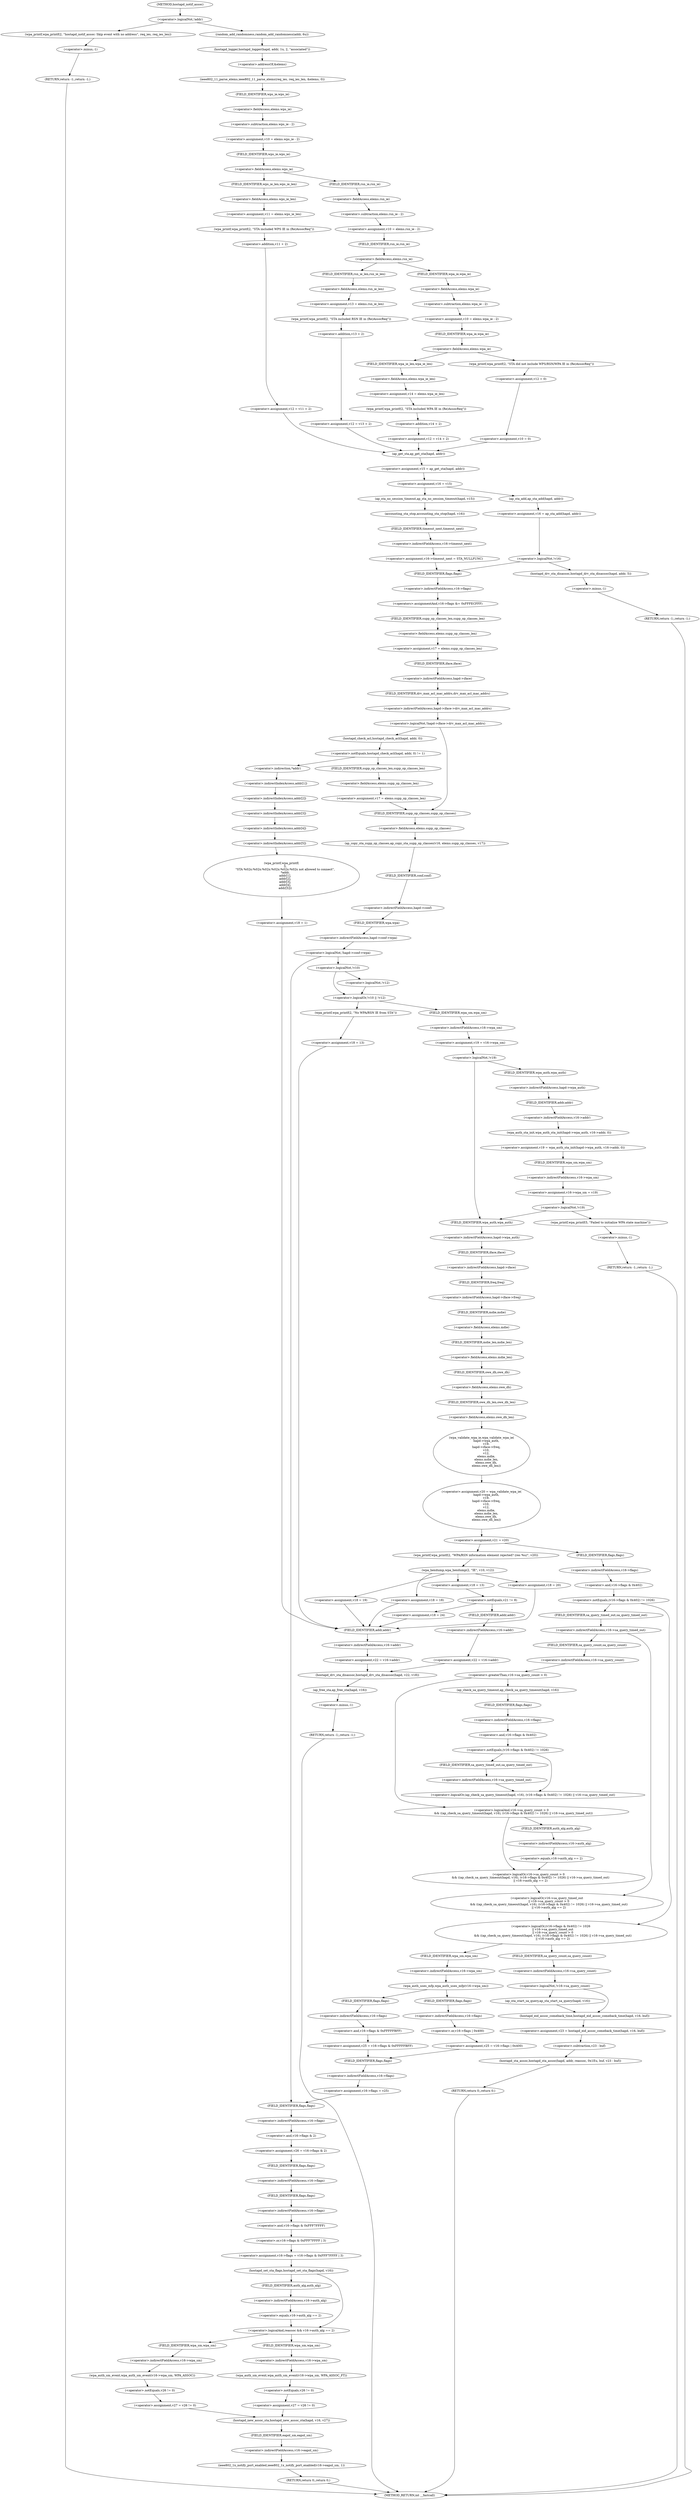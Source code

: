 digraph hostapd_notif_assoc {  
"1000147" [label = "(<operator>.logicalNot,!addr)" ]
"1000150" [label = "(wpa_printf,wpa_printf(2, \"hostapd_notif_assoc: Skip event with no address\", req_ies, req_ies_len))" ]
"1000155" [label = "(RETURN,return -1;,return -1;)" ]
"1000156" [label = "(<operator>.minus,-1)" ]
"1000158" [label = "(random_add_randomness,random_add_randomness(addr, 6u))" ]
"1000161" [label = "(hostapd_logger,hostapd_logger(hapd, addr, 1u, 2, \"associated\"))" ]
"1000167" [label = "(ieee802_11_parse_elems,ieee802_11_parse_elems(req_ies, req_ies_len, &elems, 0))" ]
"1000170" [label = "(<operator>.addressOf,&elems)" ]
"1000173" [label = "(<operator>.assignment,v10 = elems.wps_ie - 2)" ]
"1000175" [label = "(<operator>.subtraction,elems.wps_ie - 2)" ]
"1000176" [label = "(<operator>.fieldAccess,elems.wps_ie)" ]
"1000178" [label = "(FIELD_IDENTIFIER,wps_ie,wps_ie)" ]
"1000181" [label = "(<operator>.fieldAccess,elems.wps_ie)" ]
"1000183" [label = "(FIELD_IDENTIFIER,wps_ie,wps_ie)" ]
"1000185" [label = "(<operator>.assignment,v11 = elems.wps_ie_len)" ]
"1000187" [label = "(<operator>.fieldAccess,elems.wps_ie_len)" ]
"1000189" [label = "(FIELD_IDENTIFIER,wps_ie_len,wps_ie_len)" ]
"1000190" [label = "(wpa_printf,wpa_printf(2, \"STA included WPS IE in (Re)AssocReq\"))" ]
"1000193" [label = "(<operator>.assignment,v12 = v11 + 2)" ]
"1000195" [label = "(<operator>.addition,v11 + 2)" ]
"1000200" [label = "(<operator>.assignment,v10 = elems.rsn_ie - 2)" ]
"1000202" [label = "(<operator>.subtraction,elems.rsn_ie - 2)" ]
"1000203" [label = "(<operator>.fieldAccess,elems.rsn_ie)" ]
"1000205" [label = "(FIELD_IDENTIFIER,rsn_ie,rsn_ie)" ]
"1000208" [label = "(<operator>.fieldAccess,elems.rsn_ie)" ]
"1000210" [label = "(FIELD_IDENTIFIER,rsn_ie,rsn_ie)" ]
"1000212" [label = "(<operator>.assignment,v13 = elems.rsn_ie_len)" ]
"1000214" [label = "(<operator>.fieldAccess,elems.rsn_ie_len)" ]
"1000216" [label = "(FIELD_IDENTIFIER,rsn_ie_len,rsn_ie_len)" ]
"1000217" [label = "(wpa_printf,wpa_printf(2, \"STA included RSN IE in (Re)AssocReq\"))" ]
"1000220" [label = "(<operator>.assignment,v12 = v13 + 2)" ]
"1000222" [label = "(<operator>.addition,v13 + 2)" ]
"1000227" [label = "(<operator>.assignment,v10 = elems.wpa_ie - 2)" ]
"1000229" [label = "(<operator>.subtraction,elems.wpa_ie - 2)" ]
"1000230" [label = "(<operator>.fieldAccess,elems.wpa_ie)" ]
"1000232" [label = "(FIELD_IDENTIFIER,wpa_ie,wpa_ie)" ]
"1000235" [label = "(<operator>.fieldAccess,elems.wpa_ie)" ]
"1000237" [label = "(FIELD_IDENTIFIER,wpa_ie,wpa_ie)" ]
"1000239" [label = "(<operator>.assignment,v14 = elems.wpa_ie_len)" ]
"1000241" [label = "(<operator>.fieldAccess,elems.wpa_ie_len)" ]
"1000243" [label = "(FIELD_IDENTIFIER,wpa_ie_len,wpa_ie_len)" ]
"1000244" [label = "(wpa_printf,wpa_printf(2, \"STA included WPA IE in (Re)AssocReq\"))" ]
"1000247" [label = "(<operator>.assignment,v12 = v14 + 2)" ]
"1000249" [label = "(<operator>.addition,v14 + 2)" ]
"1000254" [label = "(wpa_printf,wpa_printf(2, \"STA did not include WPS/RSN/WPA IE in (Re)AssocReq\"))" ]
"1000257" [label = "(<operator>.assignment,v12 = 0)" ]
"1000260" [label = "(<operator>.assignment,v10 = 0)" ]
"1000263" [label = "(<operator>.assignment,v15 = ap_get_sta(hapd, addr))" ]
"1000265" [label = "(ap_get_sta,ap_get_sta(hapd, addr))" ]
"1000268" [label = "(<operator>.assignment,v16 = v15)" ]
"1000274" [label = "(ap_sta_no_session_timeout,ap_sta_no_session_timeout(hapd, v15))" ]
"1000277" [label = "(accounting_sta_stop,accounting_sta_stop(hapd, v16))" ]
"1000280" [label = "(<operator>.assignment,v16->timeout_next = STA_NULLFUNC)" ]
"1000281" [label = "(<operator>.indirectFieldAccess,v16->timeout_next)" ]
"1000283" [label = "(FIELD_IDENTIFIER,timeout_next,timeout_next)" ]
"1000287" [label = "(<operator>.assignment,v16 = ap_sta_add(hapd, addr))" ]
"1000289" [label = "(ap_sta_add,ap_sta_add(hapd, addr))" ]
"1000293" [label = "(<operator>.logicalNot,!v16)" ]
"1000296" [label = "(hostapd_drv_sta_disassoc,hostapd_drv_sta_disassoc(hapd, addr, 5))" ]
"1000300" [label = "(RETURN,return -1;,return -1;)" ]
"1000301" [label = "(<operator>.minus,-1)" ]
"1000303" [label = "(<operators>.assignmentAnd,v16->flags &= 0xFFFECFFF)" ]
"1000304" [label = "(<operator>.indirectFieldAccess,v16->flags)" ]
"1000306" [label = "(FIELD_IDENTIFIER,flags,flags)" ]
"1000308" [label = "(<operator>.assignment,v17 = elems.supp_op_classes_len)" ]
"1000310" [label = "(<operator>.fieldAccess,elems.supp_op_classes_len)" ]
"1000312" [label = "(FIELD_IDENTIFIER,supp_op_classes_len,supp_op_classes_len)" ]
"1000314" [label = "(<operator>.logicalNot,!hapd->iface->drv_max_acl_mac_addrs)" ]
"1000315" [label = "(<operator>.indirectFieldAccess,hapd->iface->drv_max_acl_mac_addrs)" ]
"1000316" [label = "(<operator>.indirectFieldAccess,hapd->iface)" ]
"1000318" [label = "(FIELD_IDENTIFIER,iface,iface)" ]
"1000319" [label = "(FIELD_IDENTIFIER,drv_max_acl_mac_addrs,drv_max_acl_mac_addrs)" ]
"1000322" [label = "(<operator>.notEquals,hostapd_check_acl(hapd, addr, 0) != 1)" ]
"1000323" [label = "(hostapd_check_acl,hostapd_check_acl(hapd, addr, 0))" ]
"1000329" [label = "(wpa_printf,wpa_printf(\n        3,\n        \"STA %02x:%02x:%02x:%02x:%02x:%02x not allowed to connect\",\n        *addr,\n        addr[1],\n        addr[2],\n        addr[3],\n        addr[4],\n        addr[5]))" ]
"1000332" [label = "(<operator>.indirection,*addr)" ]
"1000334" [label = "(<operator>.indirectIndexAccess,addr[1])" ]
"1000337" [label = "(<operator>.indirectIndexAccess,addr[2])" ]
"1000340" [label = "(<operator>.indirectIndexAccess,addr[3])" ]
"1000343" [label = "(<operator>.indirectIndexAccess,addr[4])" ]
"1000346" [label = "(<operator>.indirectIndexAccess,addr[5])" ]
"1000349" [label = "(<operator>.assignment,v18 = 1)" ]
"1000353" [label = "(<operator>.assignment,v17 = elems.supp_op_classes_len)" ]
"1000355" [label = "(<operator>.fieldAccess,elems.supp_op_classes_len)" ]
"1000357" [label = "(FIELD_IDENTIFIER,supp_op_classes_len,supp_op_classes_len)" ]
"1000358" [label = "(ap_copy_sta_supp_op_classes,ap_copy_sta_supp_op_classes(v16, elems.supp_op_classes, v17))" ]
"1000360" [label = "(<operator>.fieldAccess,elems.supp_op_classes)" ]
"1000362" [label = "(FIELD_IDENTIFIER,supp_op_classes,supp_op_classes)" ]
"1000365" [label = "(<operator>.logicalNot,!hapd->conf->wpa)" ]
"1000366" [label = "(<operator>.indirectFieldAccess,hapd->conf->wpa)" ]
"1000367" [label = "(<operator>.indirectFieldAccess,hapd->conf)" ]
"1000369" [label = "(FIELD_IDENTIFIER,conf,conf)" ]
"1000370" [label = "(FIELD_IDENTIFIER,wpa,wpa)" ]
"1000373" [label = "(<operator>.assignment,v26 = v16->flags & 2)" ]
"1000375" [label = "(<operator>.and,v16->flags & 2)" ]
"1000376" [label = "(<operator>.indirectFieldAccess,v16->flags)" ]
"1000378" [label = "(FIELD_IDENTIFIER,flags,flags)" ]
"1000380" [label = "(<operator>.assignment,v16->flags = v16->flags & 0xFFF7FFFF | 3)" ]
"1000381" [label = "(<operator>.indirectFieldAccess,v16->flags)" ]
"1000383" [label = "(FIELD_IDENTIFIER,flags,flags)" ]
"1000384" [label = "(<operator>.or,v16->flags & 0xFFF7FFFF | 3)" ]
"1000385" [label = "(<operator>.and,v16->flags & 0xFFF7FFFF)" ]
"1000386" [label = "(<operator>.indirectFieldAccess,v16->flags)" ]
"1000388" [label = "(FIELD_IDENTIFIER,flags,flags)" ]
"1000391" [label = "(hostapd_set_sta_flags,hostapd_set_sta_flags(hapd, v16))" ]
"1000395" [label = "(<operator>.logicalAnd,reassoc && v16->auth_alg == 2)" ]
"1000397" [label = "(<operator>.equals,v16->auth_alg == 2)" ]
"1000398" [label = "(<operator>.indirectFieldAccess,v16->auth_alg)" ]
"1000400" [label = "(FIELD_IDENTIFIER,auth_alg,auth_alg)" ]
"1000403" [label = "(wpa_auth_sm_event,wpa_auth_sm_event(v16->wpa_sm, WPA_ASSOC_FT))" ]
"1000404" [label = "(<operator>.indirectFieldAccess,v16->wpa_sm)" ]
"1000406" [label = "(FIELD_IDENTIFIER,wpa_sm,wpa_sm)" ]
"1000408" [label = "(<operator>.assignment,v27 = v26 != 0)" ]
"1000410" [label = "(<operator>.notEquals,v26 != 0)" ]
"1000415" [label = "(wpa_auth_sm_event,wpa_auth_sm_event(v16->wpa_sm, WPA_ASSOC))" ]
"1000416" [label = "(<operator>.indirectFieldAccess,v16->wpa_sm)" ]
"1000418" [label = "(FIELD_IDENTIFIER,wpa_sm,wpa_sm)" ]
"1000420" [label = "(<operator>.assignment,v27 = v26 != 0)" ]
"1000422" [label = "(<operator>.notEquals,v26 != 0)" ]
"1000425" [label = "(hostapd_new_assoc_sta,hostapd_new_assoc_sta(hapd, v16, v27))" ]
"1000429" [label = "(ieee802_1x_notify_port_enabled,ieee802_1x_notify_port_enabled(v16->eapol_sm, 1))" ]
"1000430" [label = "(<operator>.indirectFieldAccess,v16->eapol_sm)" ]
"1000432" [label = "(FIELD_IDENTIFIER,eapol_sm,eapol_sm)" ]
"1000434" [label = "(RETURN,return 0;,return 0;)" ]
"1000437" [label = "(<operator>.logicalOr,!v10 || !v12)" ]
"1000438" [label = "(<operator>.logicalNot,!v10)" ]
"1000440" [label = "(<operator>.logicalNot,!v12)" ]
"1000443" [label = "(wpa_printf,wpa_printf(2, \"No WPA/RSN IE from STA\"))" ]
"1000446" [label = "(<operator>.assignment,v18 = 13)" ]
"1000450" [label = "(<operator>.assignment,v19 = v16->wpa_sm)" ]
"1000452" [label = "(<operator>.indirectFieldAccess,v16->wpa_sm)" ]
"1000454" [label = "(FIELD_IDENTIFIER,wpa_sm,wpa_sm)" ]
"1000456" [label = "(<operator>.logicalNot,!v19)" ]
"1000459" [label = "(<operator>.assignment,v19 = wpa_auth_sta_init(hapd->wpa_auth, v16->addr, 0))" ]
"1000461" [label = "(wpa_auth_sta_init,wpa_auth_sta_init(hapd->wpa_auth, v16->addr, 0))" ]
"1000462" [label = "(<operator>.indirectFieldAccess,hapd->wpa_auth)" ]
"1000464" [label = "(FIELD_IDENTIFIER,wpa_auth,wpa_auth)" ]
"1000465" [label = "(<operator>.indirectFieldAccess,v16->addr)" ]
"1000467" [label = "(FIELD_IDENTIFIER,addr,addr)" ]
"1000469" [label = "(<operator>.assignment,v16->wpa_sm = v19)" ]
"1000470" [label = "(<operator>.indirectFieldAccess,v16->wpa_sm)" ]
"1000472" [label = "(FIELD_IDENTIFIER,wpa_sm,wpa_sm)" ]
"1000475" [label = "(<operator>.logicalNot,!v19)" ]
"1000478" [label = "(wpa_printf,wpa_printf(5, \"Failed to initialize WPA state machine\"))" ]
"1000481" [label = "(RETURN,return -1;,return -1;)" ]
"1000482" [label = "(<operator>.minus,-1)" ]
"1000484" [label = "(<operator>.assignment,v20 = wpa_validate_wpa_ie(\n          hapd->wpa_auth,\n          v19,\n          hapd->iface->freq,\n          v10,\n          v12,\n          elems.mdie,\n          elems.mdie_len,\n          elems.owe_dh,\n          elems.owe_dh_len))" ]
"1000486" [label = "(wpa_validate_wpa_ie,wpa_validate_wpa_ie(\n          hapd->wpa_auth,\n          v19,\n          hapd->iface->freq,\n          v10,\n          v12,\n          elems.mdie,\n          elems.mdie_len,\n          elems.owe_dh,\n          elems.owe_dh_len))" ]
"1000487" [label = "(<operator>.indirectFieldAccess,hapd->wpa_auth)" ]
"1000489" [label = "(FIELD_IDENTIFIER,wpa_auth,wpa_auth)" ]
"1000491" [label = "(<operator>.indirectFieldAccess,hapd->iface->freq)" ]
"1000492" [label = "(<operator>.indirectFieldAccess,hapd->iface)" ]
"1000494" [label = "(FIELD_IDENTIFIER,iface,iface)" ]
"1000495" [label = "(FIELD_IDENTIFIER,freq,freq)" ]
"1000498" [label = "(<operator>.fieldAccess,elems.mdie)" ]
"1000500" [label = "(FIELD_IDENTIFIER,mdie,mdie)" ]
"1000501" [label = "(<operator>.fieldAccess,elems.mdie_len)" ]
"1000503" [label = "(FIELD_IDENTIFIER,mdie_len,mdie_len)" ]
"1000504" [label = "(<operator>.fieldAccess,elems.owe_dh)" ]
"1000506" [label = "(FIELD_IDENTIFIER,owe_dh,owe_dh)" ]
"1000507" [label = "(<operator>.fieldAccess,elems.owe_dh_len)" ]
"1000509" [label = "(FIELD_IDENTIFIER,owe_dh_len,owe_dh_len)" ]
"1000510" [label = "(<operator>.assignment,v21 = v20)" ]
"1000516" [label = "(wpa_printf,wpa_printf(2, \"WPA/RSN information element rejected? (res %u)\", v20))" ]
"1000520" [label = "(wpa_hexdump,wpa_hexdump(2, \"IE\", v10, v12))" ]
"1000529" [label = "(<operator>.assignment,v18 = 18)" ]
"1000534" [label = "(<operator>.assignment,v18 = 19)" ]
"1000539" [label = "(<operator>.assignment,v18 = 20)" ]
"1000544" [label = "(<operator>.assignment,v18 = 13)" ]
"1000548" [label = "(<operator>.notEquals,v21 != 8)" ]
"1000552" [label = "(<operator>.assignment,v22 = v16->addr)" ]
"1000554" [label = "(<operator>.indirectFieldAccess,v16->addr)" ]
"1000556" [label = "(FIELD_IDENTIFIER,addr,addr)" ]
"1000558" [label = "(hostapd_drv_sta_disassoc,hostapd_drv_sta_disassoc(hapd, v22, v18))" ]
"1000562" [label = "(ap_free_sta,ap_free_sta(hapd, v16))" ]
"1000565" [label = "(RETURN,return -1;,return -1;)" ]
"1000566" [label = "(<operator>.minus,-1)" ]
"1000568" [label = "(<operator>.assignment,v18 = 24)" ]
"1000573" [label = "(<operator>.assignment,v22 = v16->addr)" ]
"1000575" [label = "(<operator>.indirectFieldAccess,v16->addr)" ]
"1000577" [label = "(FIELD_IDENTIFIER,addr,addr)" ]
"1000580" [label = "(<operator>.logicalOr,(v16->flags & 0x402) != 1026\n    || v16->sa_query_timed_out\n    || v16->sa_query_count > 0\n    && ((ap_check_sa_query_timeout(hapd, v16), (v16->flags & 0x402) != 1026) || v16->sa_query_timed_out)\n    || v16->auth_alg == 2)" ]
"1000581" [label = "(<operator>.notEquals,(v16->flags & 0x402) != 1026)" ]
"1000582" [label = "(<operator>.and,v16->flags & 0x402)" ]
"1000583" [label = "(<operator>.indirectFieldAccess,v16->flags)" ]
"1000585" [label = "(FIELD_IDENTIFIER,flags,flags)" ]
"1000588" [label = "(<operator>.logicalOr,v16->sa_query_timed_out\n    || v16->sa_query_count > 0\n    && ((ap_check_sa_query_timeout(hapd, v16), (v16->flags & 0x402) != 1026) || v16->sa_query_timed_out)\n    || v16->auth_alg == 2)" ]
"1000589" [label = "(<operator>.indirectFieldAccess,v16->sa_query_timed_out)" ]
"1000591" [label = "(FIELD_IDENTIFIER,sa_query_timed_out,sa_query_timed_out)" ]
"1000592" [label = "(<operator>.logicalOr,v16->sa_query_count > 0\n    && ((ap_check_sa_query_timeout(hapd, v16), (v16->flags & 0x402) != 1026) || v16->sa_query_timed_out)\n    || v16->auth_alg == 2)" ]
"1000593" [label = "(<operator>.logicalAnd,v16->sa_query_count > 0\n    && ((ap_check_sa_query_timeout(hapd, v16), (v16->flags & 0x402) != 1026) || v16->sa_query_timed_out))" ]
"1000594" [label = "(<operator>.greaterThan,v16->sa_query_count > 0)" ]
"1000595" [label = "(<operator>.indirectFieldAccess,v16->sa_query_count)" ]
"1000597" [label = "(FIELD_IDENTIFIER,sa_query_count,sa_query_count)" ]
"1000599" [label = "(<operator>.logicalOr,(ap_check_sa_query_timeout(hapd, v16), (v16->flags & 0x402) != 1026) || v16->sa_query_timed_out)" ]
"1000601" [label = "(ap_check_sa_query_timeout,ap_check_sa_query_timeout(hapd, v16))" ]
"1000604" [label = "(<operator>.notEquals,(v16->flags & 0x402) != 1026)" ]
"1000605" [label = "(<operator>.and,v16->flags & 0x402)" ]
"1000606" [label = "(<operator>.indirectFieldAccess,v16->flags)" ]
"1000608" [label = "(FIELD_IDENTIFIER,flags,flags)" ]
"1000611" [label = "(<operator>.indirectFieldAccess,v16->sa_query_timed_out)" ]
"1000613" [label = "(FIELD_IDENTIFIER,sa_query_timed_out,sa_query_timed_out)" ]
"1000614" [label = "(<operator>.equals,v16->auth_alg == 2)" ]
"1000615" [label = "(<operator>.indirectFieldAccess,v16->auth_alg)" ]
"1000617" [label = "(FIELD_IDENTIFIER,auth_alg,auth_alg)" ]
"1000621" [label = "(wpa_auth_uses_mfp,wpa_auth_uses_mfp(v16->wpa_sm))" ]
"1000622" [label = "(<operator>.indirectFieldAccess,v16->wpa_sm)" ]
"1000624" [label = "(FIELD_IDENTIFIER,wpa_sm,wpa_sm)" ]
"1000625" [label = "(<operator>.assignment,v25 = v16->flags | 0x400)" ]
"1000627" [label = "(<operator>.or,v16->flags | 0x400)" ]
"1000628" [label = "(<operator>.indirectFieldAccess,v16->flags)" ]
"1000630" [label = "(FIELD_IDENTIFIER,flags,flags)" ]
"1000633" [label = "(<operator>.assignment,v25 = v16->flags & 0xFFFFFBFF)" ]
"1000635" [label = "(<operator>.and,v16->flags & 0xFFFFFBFF)" ]
"1000636" [label = "(<operator>.indirectFieldAccess,v16->flags)" ]
"1000638" [label = "(FIELD_IDENTIFIER,flags,flags)" ]
"1000640" [label = "(<operator>.assignment,v16->flags = v25)" ]
"1000641" [label = "(<operator>.indirectFieldAccess,v16->flags)" ]
"1000643" [label = "(FIELD_IDENTIFIER,flags,flags)" ]
"1000647" [label = "(<operator>.logicalNot,!v16->sa_query_count)" ]
"1000648" [label = "(<operator>.indirectFieldAccess,v16->sa_query_count)" ]
"1000650" [label = "(FIELD_IDENTIFIER,sa_query_count,sa_query_count)" ]
"1000651" [label = "(ap_sta_start_sa_query,ap_sta_start_sa_query(hapd, v16))" ]
"1000654" [label = "(<operator>.assignment,v23 = hostapd_eid_assoc_comeback_time(hapd, v16, buf))" ]
"1000656" [label = "(hostapd_eid_assoc_comeback_time,hostapd_eid_assoc_comeback_time(hapd, v16, buf))" ]
"1000660" [label = "(hostapd_sta_assoc,hostapd_sta_assoc(hapd, addr, reassoc, 0x1Eu, buf, v23 - buf))" ]
"1000666" [label = "(<operator>.subtraction,v23 - buf)" ]
"1000669" [label = "(RETURN,return 0;,return 0;)" ]
"1000120" [label = "(METHOD,hostapd_notif_assoc)" ]
"1000671" [label = "(METHOD_RETURN,int __fastcall)" ]
  "1000147" -> "1000150" 
  "1000147" -> "1000158" 
  "1000150" -> "1000156" 
  "1000155" -> "1000671" 
  "1000156" -> "1000155" 
  "1000158" -> "1000161" 
  "1000161" -> "1000170" 
  "1000167" -> "1000178" 
  "1000170" -> "1000167" 
  "1000173" -> "1000183" 
  "1000175" -> "1000173" 
  "1000176" -> "1000175" 
  "1000178" -> "1000176" 
  "1000181" -> "1000189" 
  "1000181" -> "1000205" 
  "1000183" -> "1000181" 
  "1000185" -> "1000190" 
  "1000187" -> "1000185" 
  "1000189" -> "1000187" 
  "1000190" -> "1000195" 
  "1000193" -> "1000265" 
  "1000195" -> "1000193" 
  "1000200" -> "1000210" 
  "1000202" -> "1000200" 
  "1000203" -> "1000202" 
  "1000205" -> "1000203" 
  "1000208" -> "1000216" 
  "1000208" -> "1000232" 
  "1000210" -> "1000208" 
  "1000212" -> "1000217" 
  "1000214" -> "1000212" 
  "1000216" -> "1000214" 
  "1000217" -> "1000222" 
  "1000220" -> "1000265" 
  "1000222" -> "1000220" 
  "1000227" -> "1000237" 
  "1000229" -> "1000227" 
  "1000230" -> "1000229" 
  "1000232" -> "1000230" 
  "1000235" -> "1000243" 
  "1000235" -> "1000254" 
  "1000237" -> "1000235" 
  "1000239" -> "1000244" 
  "1000241" -> "1000239" 
  "1000243" -> "1000241" 
  "1000244" -> "1000249" 
  "1000247" -> "1000265" 
  "1000249" -> "1000247" 
  "1000254" -> "1000257" 
  "1000257" -> "1000260" 
  "1000260" -> "1000265" 
  "1000263" -> "1000268" 
  "1000265" -> "1000263" 
  "1000268" -> "1000274" 
  "1000268" -> "1000289" 
  "1000274" -> "1000277" 
  "1000277" -> "1000283" 
  "1000280" -> "1000306" 
  "1000281" -> "1000280" 
  "1000283" -> "1000281" 
  "1000287" -> "1000293" 
  "1000289" -> "1000287" 
  "1000293" -> "1000296" 
  "1000293" -> "1000306" 
  "1000296" -> "1000301" 
  "1000300" -> "1000671" 
  "1000301" -> "1000300" 
  "1000303" -> "1000312" 
  "1000304" -> "1000303" 
  "1000306" -> "1000304" 
  "1000308" -> "1000318" 
  "1000310" -> "1000308" 
  "1000312" -> "1000310" 
  "1000314" -> "1000323" 
  "1000314" -> "1000362" 
  "1000315" -> "1000314" 
  "1000316" -> "1000319" 
  "1000318" -> "1000316" 
  "1000319" -> "1000315" 
  "1000322" -> "1000332" 
  "1000322" -> "1000357" 
  "1000323" -> "1000322" 
  "1000329" -> "1000349" 
  "1000332" -> "1000334" 
  "1000334" -> "1000337" 
  "1000337" -> "1000340" 
  "1000340" -> "1000343" 
  "1000343" -> "1000346" 
  "1000346" -> "1000329" 
  "1000349" -> "1000577" 
  "1000353" -> "1000362" 
  "1000355" -> "1000353" 
  "1000357" -> "1000355" 
  "1000358" -> "1000369" 
  "1000360" -> "1000358" 
  "1000362" -> "1000360" 
  "1000365" -> "1000378" 
  "1000365" -> "1000438" 
  "1000366" -> "1000365" 
  "1000367" -> "1000370" 
  "1000369" -> "1000367" 
  "1000370" -> "1000366" 
  "1000373" -> "1000383" 
  "1000375" -> "1000373" 
  "1000376" -> "1000375" 
  "1000378" -> "1000376" 
  "1000380" -> "1000391" 
  "1000381" -> "1000388" 
  "1000383" -> "1000381" 
  "1000384" -> "1000380" 
  "1000385" -> "1000384" 
  "1000386" -> "1000385" 
  "1000388" -> "1000386" 
  "1000391" -> "1000395" 
  "1000391" -> "1000400" 
  "1000395" -> "1000406" 
  "1000395" -> "1000418" 
  "1000397" -> "1000395" 
  "1000398" -> "1000397" 
  "1000400" -> "1000398" 
  "1000403" -> "1000410" 
  "1000404" -> "1000403" 
  "1000406" -> "1000404" 
  "1000408" -> "1000425" 
  "1000410" -> "1000408" 
  "1000415" -> "1000422" 
  "1000416" -> "1000415" 
  "1000418" -> "1000416" 
  "1000420" -> "1000425" 
  "1000422" -> "1000420" 
  "1000425" -> "1000432" 
  "1000429" -> "1000434" 
  "1000430" -> "1000429" 
  "1000432" -> "1000430" 
  "1000434" -> "1000671" 
  "1000437" -> "1000443" 
  "1000437" -> "1000454" 
  "1000438" -> "1000437" 
  "1000438" -> "1000440" 
  "1000440" -> "1000437" 
  "1000443" -> "1000446" 
  "1000446" -> "1000577" 
  "1000450" -> "1000456" 
  "1000452" -> "1000450" 
  "1000454" -> "1000452" 
  "1000456" -> "1000464" 
  "1000456" -> "1000489" 
  "1000459" -> "1000472" 
  "1000461" -> "1000459" 
  "1000462" -> "1000467" 
  "1000464" -> "1000462" 
  "1000465" -> "1000461" 
  "1000467" -> "1000465" 
  "1000469" -> "1000475" 
  "1000470" -> "1000469" 
  "1000472" -> "1000470" 
  "1000475" -> "1000478" 
  "1000475" -> "1000489" 
  "1000478" -> "1000482" 
  "1000481" -> "1000671" 
  "1000482" -> "1000481" 
  "1000484" -> "1000510" 
  "1000486" -> "1000484" 
  "1000487" -> "1000494" 
  "1000489" -> "1000487" 
  "1000491" -> "1000500" 
  "1000492" -> "1000495" 
  "1000494" -> "1000492" 
  "1000495" -> "1000491" 
  "1000498" -> "1000503" 
  "1000500" -> "1000498" 
  "1000501" -> "1000506" 
  "1000503" -> "1000501" 
  "1000504" -> "1000509" 
  "1000506" -> "1000504" 
  "1000507" -> "1000486" 
  "1000509" -> "1000507" 
  "1000510" -> "1000516" 
  "1000510" -> "1000585" 
  "1000516" -> "1000520" 
  "1000520" -> "1000529" 
  "1000520" -> "1000534" 
  "1000520" -> "1000539" 
  "1000520" -> "1000544" 
  "1000529" -> "1000577" 
  "1000534" -> "1000577" 
  "1000539" -> "1000577" 
  "1000544" -> "1000548" 
  "1000548" -> "1000556" 
  "1000548" -> "1000568" 
  "1000552" -> "1000558" 
  "1000554" -> "1000552" 
  "1000556" -> "1000554" 
  "1000558" -> "1000562" 
  "1000562" -> "1000566" 
  "1000565" -> "1000671" 
  "1000566" -> "1000565" 
  "1000568" -> "1000577" 
  "1000573" -> "1000558" 
  "1000575" -> "1000573" 
  "1000577" -> "1000575" 
  "1000580" -> "1000624" 
  "1000580" -> "1000650" 
  "1000581" -> "1000580" 
  "1000581" -> "1000591" 
  "1000582" -> "1000581" 
  "1000583" -> "1000582" 
  "1000585" -> "1000583" 
  "1000588" -> "1000580" 
  "1000589" -> "1000588" 
  "1000589" -> "1000597" 
  "1000591" -> "1000589" 
  "1000592" -> "1000588" 
  "1000593" -> "1000592" 
  "1000593" -> "1000617" 
  "1000594" -> "1000593" 
  "1000594" -> "1000601" 
  "1000595" -> "1000594" 
  "1000597" -> "1000595" 
  "1000599" -> "1000593" 
  "1000601" -> "1000608" 
  "1000604" -> "1000599" 
  "1000604" -> "1000613" 
  "1000605" -> "1000604" 
  "1000606" -> "1000605" 
  "1000608" -> "1000606" 
  "1000611" -> "1000599" 
  "1000613" -> "1000611" 
  "1000614" -> "1000592" 
  "1000615" -> "1000614" 
  "1000617" -> "1000615" 
  "1000621" -> "1000630" 
  "1000621" -> "1000638" 
  "1000622" -> "1000621" 
  "1000624" -> "1000622" 
  "1000625" -> "1000643" 
  "1000627" -> "1000625" 
  "1000628" -> "1000627" 
  "1000630" -> "1000628" 
  "1000633" -> "1000643" 
  "1000635" -> "1000633" 
  "1000636" -> "1000635" 
  "1000638" -> "1000636" 
  "1000640" -> "1000378" 
  "1000641" -> "1000640" 
  "1000643" -> "1000641" 
  "1000647" -> "1000651" 
  "1000647" -> "1000656" 
  "1000648" -> "1000647" 
  "1000650" -> "1000648" 
  "1000651" -> "1000656" 
  "1000654" -> "1000666" 
  "1000656" -> "1000654" 
  "1000660" -> "1000669" 
  "1000666" -> "1000660" 
  "1000669" -> "1000671" 
  "1000120" -> "1000147" 
}
